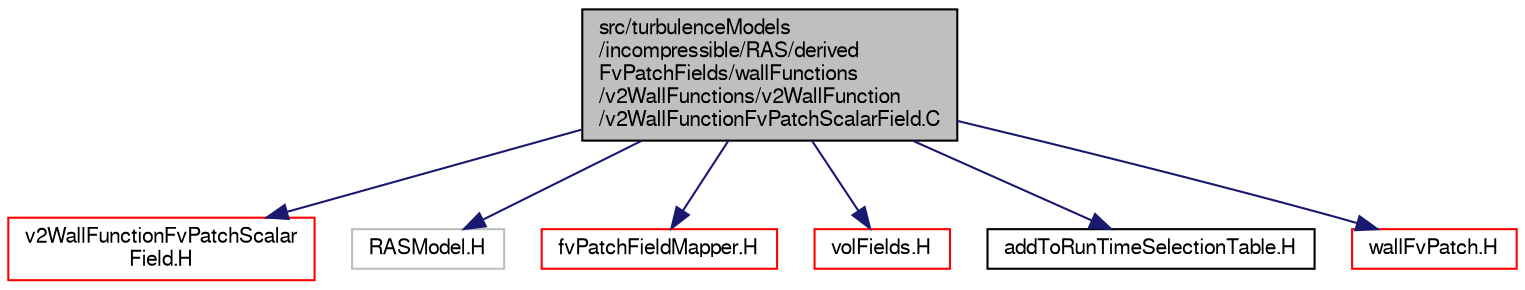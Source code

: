 digraph "src/turbulenceModels/incompressible/RAS/derivedFvPatchFields/wallFunctions/v2WallFunctions/v2WallFunction/v2WallFunctionFvPatchScalarField.C"
{
  bgcolor="transparent";
  edge [fontname="FreeSans",fontsize="10",labelfontname="FreeSans",labelfontsize="10"];
  node [fontname="FreeSans",fontsize="10",shape=record];
  Node0 [label="src/turbulenceModels\l/incompressible/RAS/derived\lFvPatchFields/wallFunctions\l/v2WallFunctions/v2WallFunction\l/v2WallFunctionFvPatchScalarField.C",height=0.2,width=0.4,color="black", fillcolor="grey75", style="filled", fontcolor="black"];
  Node0 -> Node1 [color="midnightblue",fontsize="10",style="solid",fontname="FreeSans"];
  Node1 [label="v2WallFunctionFvPatchScalar\lField.H",height=0.2,width=0.4,color="red",URL="$a40115.html"];
  Node0 -> Node189 [color="midnightblue",fontsize="10",style="solid",fontname="FreeSans"];
  Node189 [label="RASModel.H",height=0.2,width=0.4,color="grey75"];
  Node0 -> Node190 [color="midnightblue",fontsize="10",style="solid",fontname="FreeSans"];
  Node190 [label="fvPatchFieldMapper.H",height=0.2,width=0.4,color="red",URL="$a02468.html"];
  Node0 -> Node191 [color="midnightblue",fontsize="10",style="solid",fontname="FreeSans"];
  Node191 [label="volFields.H",height=0.2,width=0.4,color="red",URL="$a02750.html"];
  Node0 -> Node304 [color="midnightblue",fontsize="10",style="solid",fontname="FreeSans"];
  Node304 [label="addToRunTimeSelectionTable.H",height=0.2,width=0.4,color="black",URL="$a09263.html",tooltip="Macros for easy insertion into run-time selection tables. "];
  Node0 -> Node305 [color="midnightblue",fontsize="10",style="solid",fontname="FreeSans"];
  Node305 [label="wallFvPatch.H",height=0.2,width=0.4,color="red",URL="$a03680.html"];
}
